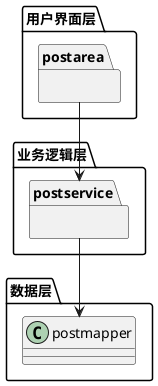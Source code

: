 @startuml

package "用户界面层" as ui {
        package postarea {}
}

package "业务逻辑层" as logic {
        package postservice {}
}

package "数据层" as data {
        class postmapper
}

postarea --> postservice

postservice --> postmapper

@enduml
